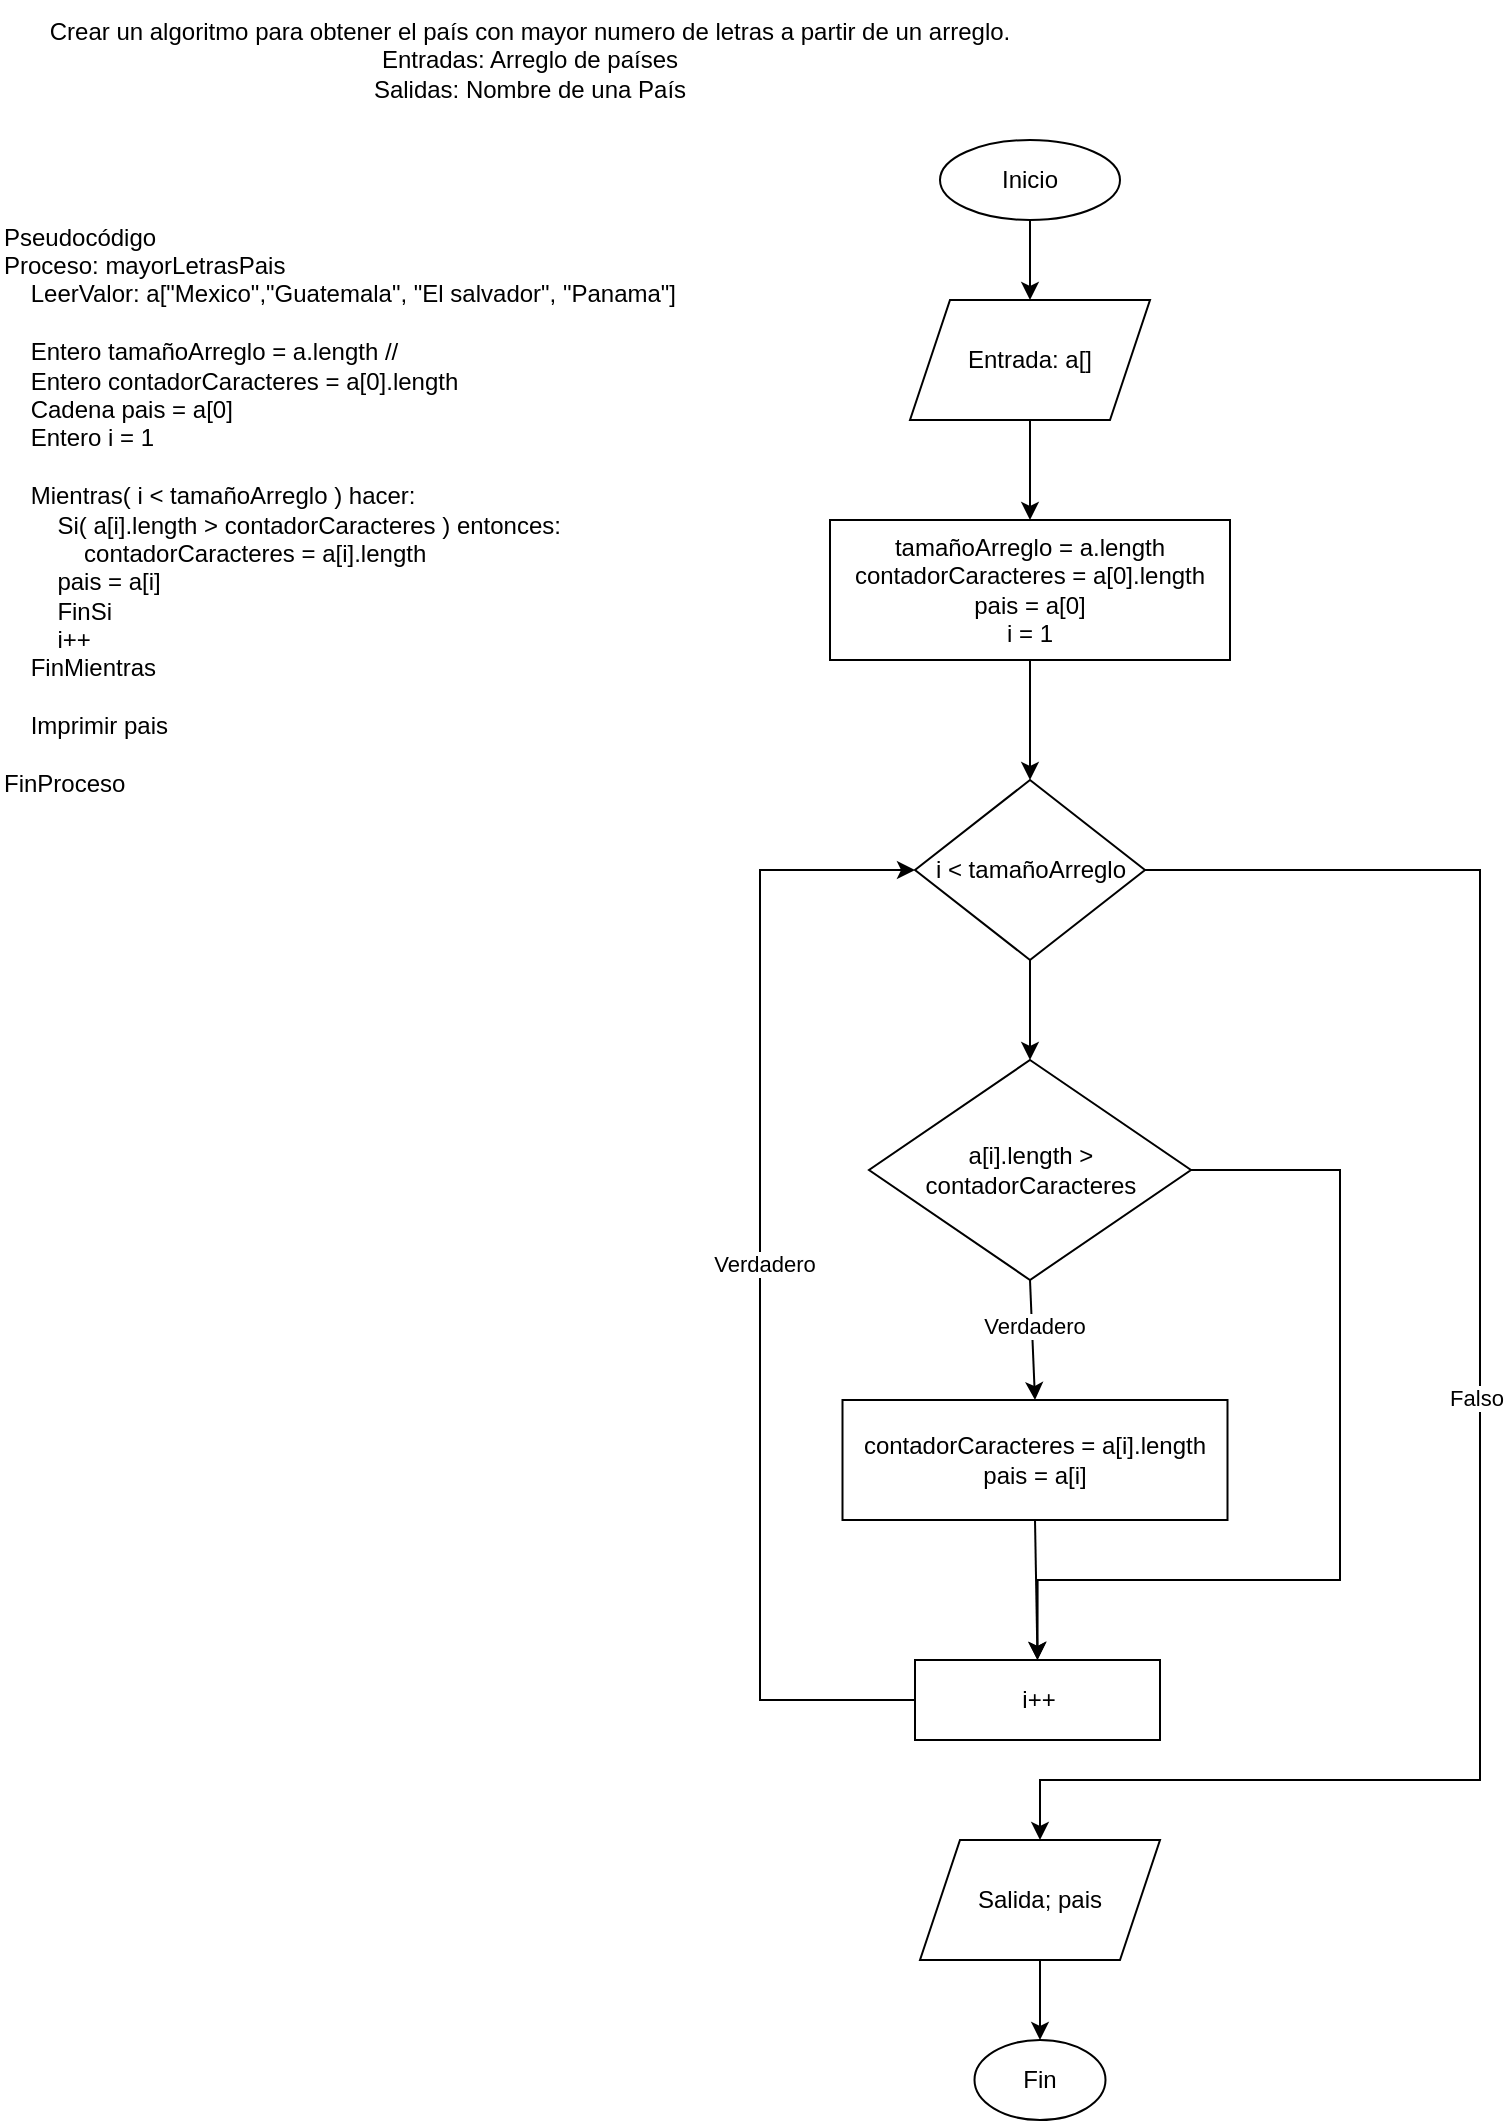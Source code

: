 <mxfile version="22.0.5" type="google">
  <diagram id="SSmhGk7HmSTKA3On2ruy" name="Tarea01">
    <mxGraphModel dx="818" dy="518" grid="1" gridSize="10" guides="1" tooltips="1" connect="1" arrows="1" fold="1" page="1" pageScale="1" pageWidth="827" pageHeight="1169" math="0" shadow="0">
      <root>
        <mxCell id="0" />
        <mxCell id="1" parent="0" />
        <mxCell id="IwHB9SHw2BGinqM3OaXT-1" value="Crear un algoritmo para obtener el país con mayor numero de letras a partir de un arreglo.&lt;br&gt;Entradas: Arreglo de países&lt;br&gt;Salidas: Nombre de una País" style="text;html=1;strokeColor=none;fillColor=none;align=center;verticalAlign=middle;whiteSpace=wrap;rounded=0;" parent="1" vertex="1">
          <mxGeometry x="30" y="20" width="510" height="60" as="geometry" />
        </mxCell>
        <mxCell id="gHtX6gA2dYaAay18FESb-1" value="Inicio" style="ellipse;whiteSpace=wrap;html=1;" parent="1" vertex="1">
          <mxGeometry x="490" y="90" width="90" height="40" as="geometry" />
        </mxCell>
        <mxCell id="gHtX6gA2dYaAay18FESb-2" value="Entrada: a[]" style="shape=parallelogram;perimeter=parallelogramPerimeter;whiteSpace=wrap;html=1;fixedSize=1;" parent="1" vertex="1">
          <mxGeometry x="475" y="170" width="120" height="60" as="geometry" />
        </mxCell>
        <mxCell id="ff_j8hgPCHHX5krqESqk-1" value="" style="endArrow=classic;html=1;rounded=0;exitX=0.5;exitY=1;exitDx=0;exitDy=0;" parent="1" source="gHtX6gA2dYaAay18FESb-1" target="gHtX6gA2dYaAay18FESb-2" edge="1">
          <mxGeometry width="50" height="50" relative="1" as="geometry">
            <mxPoint x="590" y="290" as="sourcePoint" />
            <mxPoint x="640" y="240" as="targetPoint" />
          </mxGeometry>
        </mxCell>
        <mxCell id="ff_j8hgPCHHX5krqESqk-2" value="tamañoArreglo = a.length&lt;br&gt;contadorCaracteres = a[0].length&lt;br&gt;pais = a[0]&lt;br&gt;i = 1" style="rounded=0;whiteSpace=wrap;html=1;" parent="1" vertex="1">
          <mxGeometry x="435" y="280" width="200" height="70" as="geometry" />
        </mxCell>
        <mxCell id="x6YzTdu2JWocpXQJWfZc-1" value="" style="endArrow=classic;html=1;rounded=0;exitX=0.5;exitY=1;exitDx=0;exitDy=0;" parent="1" source="gHtX6gA2dYaAay18FESb-2" target="ff_j8hgPCHHX5krqESqk-2" edge="1">
          <mxGeometry width="50" height="50" relative="1" as="geometry">
            <mxPoint x="590" y="290" as="sourcePoint" />
            <mxPoint x="640" y="240" as="targetPoint" />
          </mxGeometry>
        </mxCell>
        <mxCell id="6nw_nBEKAtqY6n1kIHjY-1" value="i &amp;lt; tamañoArreglo" style="rhombus;whiteSpace=wrap;html=1;" parent="1" vertex="1">
          <mxGeometry x="477.5" y="410" width="115" height="90" as="geometry" />
        </mxCell>
        <mxCell id="MUBznfHVJUlCHki9KkzH-1" value="" style="endArrow=classic;html=1;rounded=0;exitX=0.5;exitY=1;exitDx=0;exitDy=0;" parent="1" source="ff_j8hgPCHHX5krqESqk-2" target="6nw_nBEKAtqY6n1kIHjY-1" edge="1">
          <mxGeometry width="50" height="50" relative="1" as="geometry">
            <mxPoint x="590" y="390" as="sourcePoint" />
            <mxPoint x="640" y="340" as="targetPoint" />
          </mxGeometry>
        </mxCell>
        <mxCell id="MUBznfHVJUlCHki9KkzH-2" value="" style="endArrow=classic;html=1;rounded=0;exitX=1;exitY=0.5;exitDx=0;exitDy=0;edgeStyle=orthogonalEdgeStyle;entryX=0.5;entryY=0;entryDx=0;entryDy=0;" parent="1" source="6nw_nBEKAtqY6n1kIHjY-1" target="oKQOOo-TfWTcbOx1r6i3-1" edge="1">
          <mxGeometry width="50" height="50" relative="1" as="geometry">
            <mxPoint x="590" y="590" as="sourcePoint" />
            <mxPoint x="650" y="870" as="targetPoint" />
            <Array as="points">
              <mxPoint x="760" y="455" />
              <mxPoint x="760" y="910" />
              <mxPoint x="540" y="910" />
            </Array>
          </mxGeometry>
        </mxCell>
        <mxCell id="MUBznfHVJUlCHki9KkzH-5" value="Falso" style="edgeLabel;html=1;align=center;verticalAlign=middle;resizable=0;points=[];" parent="MUBznfHVJUlCHki9KkzH-2" connectable="0" vertex="1">
          <mxGeometry x="0.06" y="-2" relative="1" as="geometry">
            <mxPoint y="-31" as="offset" />
          </mxGeometry>
        </mxCell>
        <mxCell id="MUBznfHVJUlCHki9KkzH-3" value="" style="endArrow=classic;html=1;rounded=0;entryX=0;entryY=0.5;entryDx=0;entryDy=0;exitX=0;exitY=0.5;exitDx=0;exitDy=0;edgeStyle=orthogonalEdgeStyle;" parent="1" source="UTbMlhimSl4uXVG5bekV-6" target="6nw_nBEKAtqY6n1kIHjY-1" edge="1">
          <mxGeometry width="50" height="50" relative="1" as="geometry">
            <mxPoint x="380" y="590" as="sourcePoint" />
            <mxPoint x="640" y="540" as="targetPoint" />
            <Array as="points">
              <mxPoint x="400" y="870" />
              <mxPoint x="400" y="455" />
            </Array>
          </mxGeometry>
        </mxCell>
        <mxCell id="MUBznfHVJUlCHki9KkzH-4" value="Verdadero" style="edgeLabel;html=1;align=center;verticalAlign=middle;resizable=0;points=[];" parent="MUBznfHVJUlCHki9KkzH-3" connectable="0" vertex="1">
          <mxGeometry x="0.037" y="-2" relative="1" as="geometry">
            <mxPoint as="offset" />
          </mxGeometry>
        </mxCell>
        <mxCell id="UTbMlhimSl4uXVG5bekV-1" value="a[i].length &amp;gt; contadorCaracteres" style="rhombus;whiteSpace=wrap;html=1;" parent="1" vertex="1">
          <mxGeometry x="454.5" y="550" width="161" height="110" as="geometry" />
        </mxCell>
        <mxCell id="UTbMlhimSl4uXVG5bekV-2" value="" style="endArrow=classic;html=1;rounded=0;exitX=0.5;exitY=1;exitDx=0;exitDy=0;entryX=0.5;entryY=0;entryDx=0;entryDy=0;" parent="1" source="6nw_nBEKAtqY6n1kIHjY-1" target="UTbMlhimSl4uXVG5bekV-1" edge="1">
          <mxGeometry width="50" height="50" relative="1" as="geometry">
            <mxPoint x="590" y="490" as="sourcePoint" />
            <mxPoint x="640" y="440" as="targetPoint" />
          </mxGeometry>
        </mxCell>
        <mxCell id="UTbMlhimSl4uXVG5bekV-3" value="contadorCaracteres = a[i].length&lt;br&gt;pais = a[i]" style="rounded=0;whiteSpace=wrap;html=1;" parent="1" vertex="1">
          <mxGeometry x="441.25" y="720" width="192.5" height="60" as="geometry" />
        </mxCell>
        <mxCell id="UTbMlhimSl4uXVG5bekV-4" value="" style="endArrow=classic;html=1;rounded=0;exitX=0.5;exitY=1;exitDx=0;exitDy=0;entryX=0.5;entryY=0;entryDx=0;entryDy=0;" parent="1" source="UTbMlhimSl4uXVG5bekV-1" target="UTbMlhimSl4uXVG5bekV-3" edge="1">
          <mxGeometry width="50" height="50" relative="1" as="geometry">
            <mxPoint x="590" y="690" as="sourcePoint" />
            <mxPoint x="640" y="640" as="targetPoint" />
          </mxGeometry>
        </mxCell>
        <mxCell id="UTbMlhimSl4uXVG5bekV-5" value="Verdadero" style="edgeLabel;html=1;align=center;verticalAlign=middle;resizable=0;points=[];" parent="UTbMlhimSl4uXVG5bekV-4" connectable="0" vertex="1">
          <mxGeometry x="-0.233" y="1" relative="1" as="geometry">
            <mxPoint as="offset" />
          </mxGeometry>
        </mxCell>
        <mxCell id="UTbMlhimSl4uXVG5bekV-6" value="i++" style="rounded=0;whiteSpace=wrap;html=1;" parent="1" vertex="1">
          <mxGeometry x="477.5" y="850" width="122.5" height="40" as="geometry" />
        </mxCell>
        <mxCell id="UTbMlhimSl4uXVG5bekV-7" value="" style="endArrow=classic;html=1;rounded=0;exitX=0.5;exitY=1;exitDx=0;exitDy=0;entryX=0.5;entryY=0;entryDx=0;entryDy=0;" parent="1" source="UTbMlhimSl4uXVG5bekV-3" target="UTbMlhimSl4uXVG5bekV-6" edge="1">
          <mxGeometry width="50" height="50" relative="1" as="geometry">
            <mxPoint x="590" y="790" as="sourcePoint" />
            <mxPoint x="640" y="740" as="targetPoint" />
          </mxGeometry>
        </mxCell>
        <mxCell id="UTbMlhimSl4uXVG5bekV-11" value="" style="endArrow=classic;html=1;rounded=0;exitX=1;exitY=0.5;exitDx=0;exitDy=0;entryX=0.5;entryY=0;entryDx=0;entryDy=0;edgeStyle=orthogonalEdgeStyle;" parent="1" source="UTbMlhimSl4uXVG5bekV-1" target="UTbMlhimSl4uXVG5bekV-6" edge="1">
          <mxGeometry width="50" height="50" relative="1" as="geometry">
            <mxPoint x="750" y="690" as="sourcePoint" />
            <mxPoint x="580" y="820" as="targetPoint" />
            <Array as="points">
              <mxPoint x="690" y="605" />
              <mxPoint x="690" y="810" />
              <mxPoint x="538" y="810" />
            </Array>
          </mxGeometry>
        </mxCell>
        <mxCell id="oKQOOo-TfWTcbOx1r6i3-1" value="Salida; pais" style="shape=parallelogram;perimeter=parallelogramPerimeter;whiteSpace=wrap;html=1;fixedSize=1;" parent="1" vertex="1">
          <mxGeometry x="480" y="940" width="120" height="60" as="geometry" />
        </mxCell>
        <mxCell id="oKQOOo-TfWTcbOx1r6i3-3" value="Fin" style="ellipse;whiteSpace=wrap;html=1;" parent="1" vertex="1">
          <mxGeometry x="507.25" y="1040" width="65.5" height="40" as="geometry" />
        </mxCell>
        <mxCell id="h-E1o3FAvVecKuWBxC5F-1" value="" style="endArrow=classic;html=1;rounded=0;exitX=0.5;exitY=1;exitDx=0;exitDy=0;entryX=0.5;entryY=0;entryDx=0;entryDy=0;" parent="1" source="oKQOOo-TfWTcbOx1r6i3-1" target="oKQOOo-TfWTcbOx1r6i3-3" edge="1">
          <mxGeometry width="50" height="50" relative="1" as="geometry">
            <mxPoint x="590" y="990" as="sourcePoint" />
            <mxPoint x="640" y="940" as="targetPoint" />
          </mxGeometry>
        </mxCell>
        <mxCell id="tHqX3e9VoQloEz2M5dsc-1" value="Pseudocódigo&lt;br&gt;Proceso: mayorLetrasPais&lt;br&gt;&lt;span style=&quot;&quot;&gt;&lt;span style=&quot;&quot;&gt;&amp;nbsp;&amp;nbsp;&amp;nbsp;&amp;nbsp;&lt;/span&gt;&lt;/span&gt;LeerValor: a[&quot;Mexico&quot;,&quot;Guatemala&quot;, &quot;El salvador&quot;, &quot;Panama&quot;]&lt;br&gt;&lt;span style=&quot;&quot;&gt;&lt;span style=&quot;&quot;&gt;&amp;nbsp;&amp;nbsp;&amp;nbsp;&amp;nbsp;&lt;/span&gt;&lt;/span&gt;&lt;br&gt;&lt;span style=&quot;&quot;&gt;&lt;span style=&quot;&quot;&gt;&amp;nbsp;&amp;nbsp;&amp;nbsp;&amp;nbsp;&lt;/span&gt;&lt;/span&gt;Entero tamañoArreglo = a.length //&lt;br&gt;&lt;span style=&quot;&quot;&gt;&lt;span style=&quot;&quot;&gt;&amp;nbsp;&amp;nbsp;&amp;nbsp;&amp;nbsp;&lt;/span&gt;&lt;/span&gt;Entero contadorCaracteres = a[0].length&lt;br&gt;&lt;span style=&quot;&quot;&gt;&lt;span style=&quot;&quot;&gt;&amp;nbsp;&amp;nbsp;&amp;nbsp;&amp;nbsp;&lt;/span&gt;&lt;/span&gt;Cadena pais = a[0]&lt;br&gt;&lt;span style=&quot;&quot;&gt;&lt;span style=&quot;&quot;&gt;&amp;nbsp;&amp;nbsp;&amp;nbsp;&amp;nbsp;&lt;/span&gt;&lt;/span&gt;Entero i = 1&lt;br&gt;&lt;br&gt;&lt;span style=&quot;&quot;&gt;&lt;span style=&quot;&quot;&gt;&amp;nbsp;&amp;nbsp;&amp;nbsp;&amp;nbsp;&lt;/span&gt;&lt;/span&gt;Mientras( i &amp;lt; tamañoArreglo ) hacer:&lt;br&gt;&lt;span style=&quot;&quot;&gt;&lt;span style=&quot;&quot;&gt;&amp;nbsp;&amp;nbsp;&amp;nbsp;&amp;nbsp;&lt;/span&gt;&lt;/span&gt;&lt;span style=&quot;&quot;&gt;&lt;span style=&quot;&quot;&gt;&amp;nbsp;&amp;nbsp;&amp;nbsp;&amp;nbsp;&lt;/span&gt;&lt;/span&gt;Si( a[i].length &amp;gt; contadorCaracteres ) entonces:&lt;br&gt;&lt;span style=&quot;&quot;&gt;&lt;span style=&quot;&quot;&gt;&amp;nbsp;&amp;nbsp;&amp;nbsp;&amp;nbsp;&lt;/span&gt;&lt;/span&gt;&lt;span style=&quot;&quot;&gt;&lt;span style=&quot;&quot;&gt;&amp;nbsp;&amp;nbsp;&amp;nbsp;&amp;nbsp;&lt;span style=&quot;&quot;&gt;&lt;span style=&quot;&quot;&gt;&amp;nbsp;&amp;nbsp;&amp;nbsp;&amp;nbsp;&lt;/span&gt;&lt;/span&gt;&lt;/span&gt;&lt;/span&gt;contadorCaracteres = a[i].length&lt;br style=&quot;border-color: var(--border-color); text-align: center;&quot;&gt;&lt;span style=&quot;text-align: center;&quot;&gt;&lt;span style=&quot;&quot;&gt;&lt;span style=&quot;&quot;&gt;&amp;nbsp;&amp;nbsp;&amp;nbsp;&amp;nbsp;&lt;/span&gt;&lt;/span&gt;&lt;span style=&quot;&quot;&gt;&lt;span style=&quot;&quot;&gt;&amp;nbsp;&amp;nbsp;&amp;nbsp;&amp;nbsp;&lt;/span&gt;&lt;/span&gt;pais = a[i]&lt;/span&gt;&lt;br&gt;&lt;span style=&quot;&quot;&gt;&lt;span style=&quot;&quot;&gt;&amp;nbsp;&amp;nbsp;&amp;nbsp;&amp;nbsp;&lt;/span&gt;&lt;/span&gt;&lt;span style=&quot;&quot;&gt;&lt;span style=&quot;&quot;&gt;&amp;nbsp;&amp;nbsp;&amp;nbsp;&amp;nbsp;&lt;/span&gt;&lt;/span&gt;FinSi&lt;br&gt;&lt;span style=&quot;&quot;&gt;&lt;span style=&quot;&quot;&gt;&amp;nbsp;&amp;nbsp;&amp;nbsp;&amp;nbsp;&lt;/span&gt;&lt;/span&gt;&lt;span style=&quot;&quot;&gt;&lt;span style=&quot;&quot;&gt;&amp;nbsp;&amp;nbsp;&amp;nbsp;&amp;nbsp;&lt;/span&gt;&lt;/span&gt;i++&lt;br&gt;&lt;span style=&quot;&quot;&gt;&lt;span style=&quot;&quot;&gt;&amp;nbsp;&amp;nbsp;&amp;nbsp;&amp;nbsp;&lt;/span&gt;&lt;/span&gt;FinMientras&lt;br&gt;&lt;span style=&quot;&quot;&gt;&lt;span style=&quot;&quot;&gt;&amp;nbsp;&amp;nbsp;&amp;nbsp;&amp;nbsp;&lt;/span&gt;&lt;/span&gt;&lt;br&gt;&lt;span style=&quot;&quot;&gt;&lt;span style=&quot;&quot;&gt;&amp;nbsp;&amp;nbsp;&amp;nbsp;&amp;nbsp;&lt;/span&gt;&lt;/span&gt;Imprimir pais&lt;br&gt;&lt;br&gt;FinProceso" style="text;html=1;strokeColor=none;fillColor=none;align=left;verticalAlign=middle;whiteSpace=wrap;rounded=0;" parent="1" vertex="1">
          <mxGeometry x="20" y="110" width="350" height="330" as="geometry" />
        </mxCell>
      </root>
    </mxGraphModel>
  </diagram>
</mxfile>
